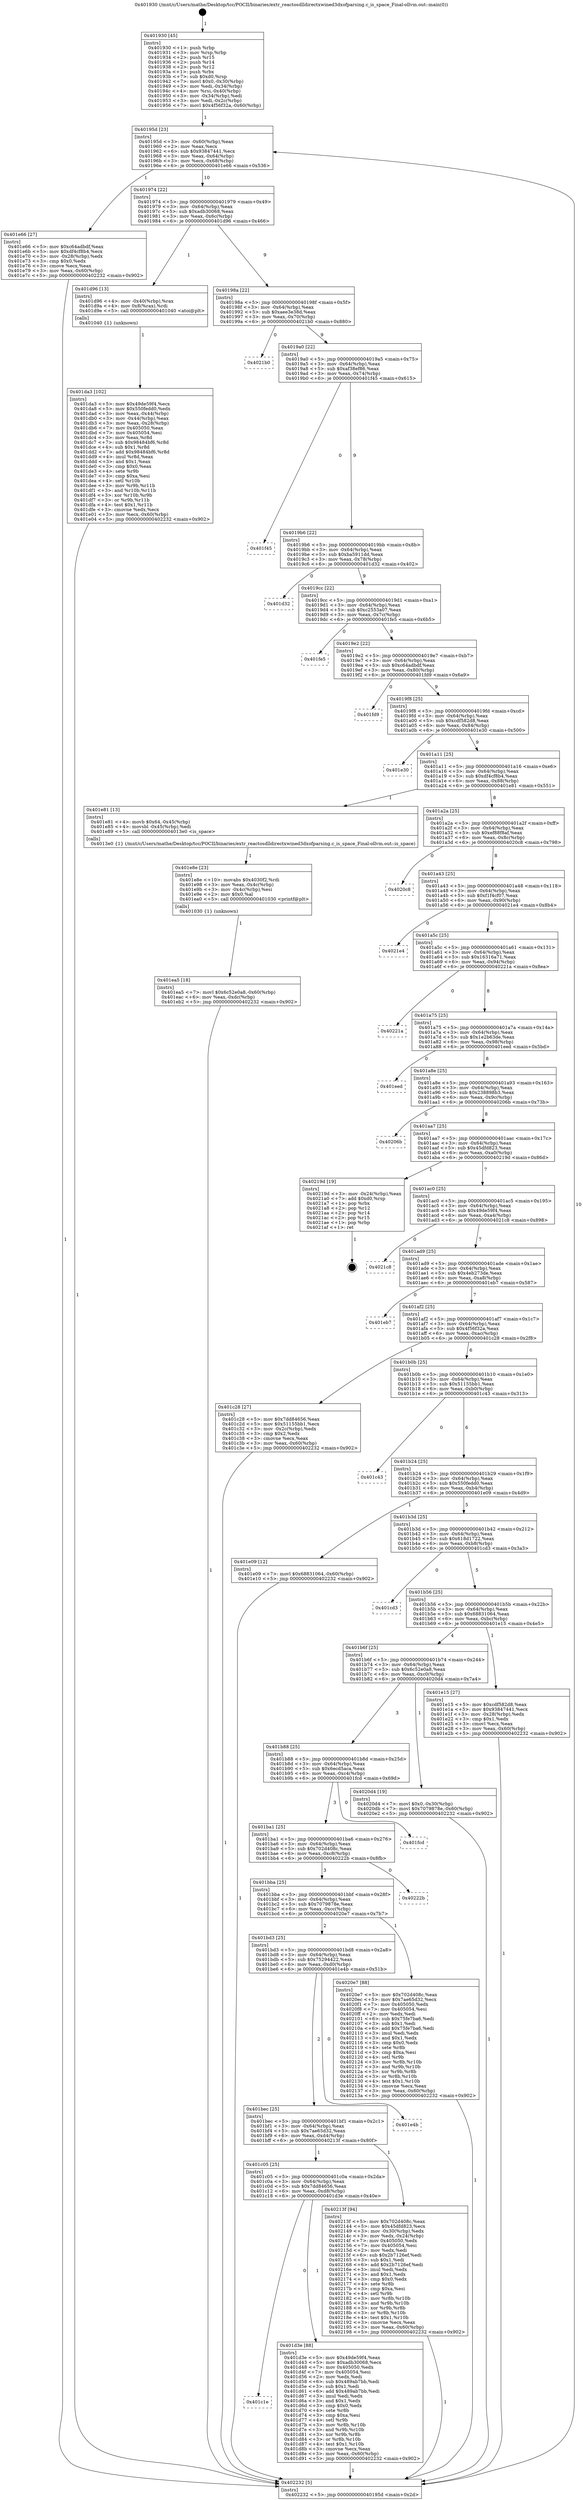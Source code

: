 digraph "0x401930" {
  label = "0x401930 (/mnt/c/Users/mathe/Desktop/tcc/POCII/binaries/extr_reactosdlldirectxwined3dxofparsing.c_is_space_Final-ollvm.out::main(0))"
  labelloc = "t"
  node[shape=record]

  Entry [label="",width=0.3,height=0.3,shape=circle,fillcolor=black,style=filled]
  "0x40195d" [label="{
     0x40195d [23]\l
     | [instrs]\l
     &nbsp;&nbsp;0x40195d \<+3\>: mov -0x60(%rbp),%eax\l
     &nbsp;&nbsp;0x401960 \<+2\>: mov %eax,%ecx\l
     &nbsp;&nbsp;0x401962 \<+6\>: sub $0x93847441,%ecx\l
     &nbsp;&nbsp;0x401968 \<+3\>: mov %eax,-0x64(%rbp)\l
     &nbsp;&nbsp;0x40196b \<+3\>: mov %ecx,-0x68(%rbp)\l
     &nbsp;&nbsp;0x40196e \<+6\>: je 0000000000401e66 \<main+0x536\>\l
  }"]
  "0x401e66" [label="{
     0x401e66 [27]\l
     | [instrs]\l
     &nbsp;&nbsp;0x401e66 \<+5\>: mov $0xc64adbdf,%eax\l
     &nbsp;&nbsp;0x401e6b \<+5\>: mov $0xdf4cf8b4,%ecx\l
     &nbsp;&nbsp;0x401e70 \<+3\>: mov -0x28(%rbp),%edx\l
     &nbsp;&nbsp;0x401e73 \<+3\>: cmp $0x0,%edx\l
     &nbsp;&nbsp;0x401e76 \<+3\>: cmove %ecx,%eax\l
     &nbsp;&nbsp;0x401e79 \<+3\>: mov %eax,-0x60(%rbp)\l
     &nbsp;&nbsp;0x401e7c \<+5\>: jmp 0000000000402232 \<main+0x902\>\l
  }"]
  "0x401974" [label="{
     0x401974 [22]\l
     | [instrs]\l
     &nbsp;&nbsp;0x401974 \<+5\>: jmp 0000000000401979 \<main+0x49\>\l
     &nbsp;&nbsp;0x401979 \<+3\>: mov -0x64(%rbp),%eax\l
     &nbsp;&nbsp;0x40197c \<+5\>: sub $0xadb30068,%eax\l
     &nbsp;&nbsp;0x401981 \<+3\>: mov %eax,-0x6c(%rbp)\l
     &nbsp;&nbsp;0x401984 \<+6\>: je 0000000000401d96 \<main+0x466\>\l
  }"]
  Exit [label="",width=0.3,height=0.3,shape=circle,fillcolor=black,style=filled,peripheries=2]
  "0x401d96" [label="{
     0x401d96 [13]\l
     | [instrs]\l
     &nbsp;&nbsp;0x401d96 \<+4\>: mov -0x40(%rbp),%rax\l
     &nbsp;&nbsp;0x401d9a \<+4\>: mov 0x8(%rax),%rdi\l
     &nbsp;&nbsp;0x401d9e \<+5\>: call 0000000000401040 \<atoi@plt\>\l
     | [calls]\l
     &nbsp;&nbsp;0x401040 \{1\} (unknown)\l
  }"]
  "0x40198a" [label="{
     0x40198a [22]\l
     | [instrs]\l
     &nbsp;&nbsp;0x40198a \<+5\>: jmp 000000000040198f \<main+0x5f\>\l
     &nbsp;&nbsp;0x40198f \<+3\>: mov -0x64(%rbp),%eax\l
     &nbsp;&nbsp;0x401992 \<+5\>: sub $0xaee3e38d,%eax\l
     &nbsp;&nbsp;0x401997 \<+3\>: mov %eax,-0x70(%rbp)\l
     &nbsp;&nbsp;0x40199a \<+6\>: je 00000000004021b0 \<main+0x880\>\l
  }"]
  "0x401ea5" [label="{
     0x401ea5 [18]\l
     | [instrs]\l
     &nbsp;&nbsp;0x401ea5 \<+7\>: movl $0x6c52e0a8,-0x60(%rbp)\l
     &nbsp;&nbsp;0x401eac \<+6\>: mov %eax,-0xdc(%rbp)\l
     &nbsp;&nbsp;0x401eb2 \<+5\>: jmp 0000000000402232 \<main+0x902\>\l
  }"]
  "0x4021b0" [label="{
     0x4021b0\l
  }", style=dashed]
  "0x4019a0" [label="{
     0x4019a0 [22]\l
     | [instrs]\l
     &nbsp;&nbsp;0x4019a0 \<+5\>: jmp 00000000004019a5 \<main+0x75\>\l
     &nbsp;&nbsp;0x4019a5 \<+3\>: mov -0x64(%rbp),%eax\l
     &nbsp;&nbsp;0x4019a8 \<+5\>: sub $0xaf38ef86,%eax\l
     &nbsp;&nbsp;0x4019ad \<+3\>: mov %eax,-0x74(%rbp)\l
     &nbsp;&nbsp;0x4019b0 \<+6\>: je 0000000000401f45 \<main+0x615\>\l
  }"]
  "0x401e8e" [label="{
     0x401e8e [23]\l
     | [instrs]\l
     &nbsp;&nbsp;0x401e8e \<+10\>: movabs $0x4030f2,%rdi\l
     &nbsp;&nbsp;0x401e98 \<+3\>: mov %eax,-0x4c(%rbp)\l
     &nbsp;&nbsp;0x401e9b \<+3\>: mov -0x4c(%rbp),%esi\l
     &nbsp;&nbsp;0x401e9e \<+2\>: mov $0x0,%al\l
     &nbsp;&nbsp;0x401ea0 \<+5\>: call 0000000000401030 \<printf@plt\>\l
     | [calls]\l
     &nbsp;&nbsp;0x401030 \{1\} (unknown)\l
  }"]
  "0x401f45" [label="{
     0x401f45\l
  }", style=dashed]
  "0x4019b6" [label="{
     0x4019b6 [22]\l
     | [instrs]\l
     &nbsp;&nbsp;0x4019b6 \<+5\>: jmp 00000000004019bb \<main+0x8b\>\l
     &nbsp;&nbsp;0x4019bb \<+3\>: mov -0x64(%rbp),%eax\l
     &nbsp;&nbsp;0x4019be \<+5\>: sub $0xba5911dd,%eax\l
     &nbsp;&nbsp;0x4019c3 \<+3\>: mov %eax,-0x78(%rbp)\l
     &nbsp;&nbsp;0x4019c6 \<+6\>: je 0000000000401d32 \<main+0x402\>\l
  }"]
  "0x401da3" [label="{
     0x401da3 [102]\l
     | [instrs]\l
     &nbsp;&nbsp;0x401da3 \<+5\>: mov $0x49de59f4,%ecx\l
     &nbsp;&nbsp;0x401da8 \<+5\>: mov $0x550fedd0,%edx\l
     &nbsp;&nbsp;0x401dad \<+3\>: mov %eax,-0x44(%rbp)\l
     &nbsp;&nbsp;0x401db0 \<+3\>: mov -0x44(%rbp),%eax\l
     &nbsp;&nbsp;0x401db3 \<+3\>: mov %eax,-0x28(%rbp)\l
     &nbsp;&nbsp;0x401db6 \<+7\>: mov 0x405050,%eax\l
     &nbsp;&nbsp;0x401dbd \<+7\>: mov 0x405054,%esi\l
     &nbsp;&nbsp;0x401dc4 \<+3\>: mov %eax,%r8d\l
     &nbsp;&nbsp;0x401dc7 \<+7\>: sub $0x98484bf6,%r8d\l
     &nbsp;&nbsp;0x401dce \<+4\>: sub $0x1,%r8d\l
     &nbsp;&nbsp;0x401dd2 \<+7\>: add $0x98484bf6,%r8d\l
     &nbsp;&nbsp;0x401dd9 \<+4\>: imul %r8d,%eax\l
     &nbsp;&nbsp;0x401ddd \<+3\>: and $0x1,%eax\l
     &nbsp;&nbsp;0x401de0 \<+3\>: cmp $0x0,%eax\l
     &nbsp;&nbsp;0x401de3 \<+4\>: sete %r9b\l
     &nbsp;&nbsp;0x401de7 \<+3\>: cmp $0xa,%esi\l
     &nbsp;&nbsp;0x401dea \<+4\>: setl %r10b\l
     &nbsp;&nbsp;0x401dee \<+3\>: mov %r9b,%r11b\l
     &nbsp;&nbsp;0x401df1 \<+3\>: and %r10b,%r11b\l
     &nbsp;&nbsp;0x401df4 \<+3\>: xor %r10b,%r9b\l
     &nbsp;&nbsp;0x401df7 \<+3\>: or %r9b,%r11b\l
     &nbsp;&nbsp;0x401dfa \<+4\>: test $0x1,%r11b\l
     &nbsp;&nbsp;0x401dfe \<+3\>: cmovne %edx,%ecx\l
     &nbsp;&nbsp;0x401e01 \<+3\>: mov %ecx,-0x60(%rbp)\l
     &nbsp;&nbsp;0x401e04 \<+5\>: jmp 0000000000402232 \<main+0x902\>\l
  }"]
  "0x401d32" [label="{
     0x401d32\l
  }", style=dashed]
  "0x4019cc" [label="{
     0x4019cc [22]\l
     | [instrs]\l
     &nbsp;&nbsp;0x4019cc \<+5\>: jmp 00000000004019d1 \<main+0xa1\>\l
     &nbsp;&nbsp;0x4019d1 \<+3\>: mov -0x64(%rbp),%eax\l
     &nbsp;&nbsp;0x4019d4 \<+5\>: sub $0xc2553a07,%eax\l
     &nbsp;&nbsp;0x4019d9 \<+3\>: mov %eax,-0x7c(%rbp)\l
     &nbsp;&nbsp;0x4019dc \<+6\>: je 0000000000401fe5 \<main+0x6b5\>\l
  }"]
  "0x401c1e" [label="{
     0x401c1e\l
  }", style=dashed]
  "0x401fe5" [label="{
     0x401fe5\l
  }", style=dashed]
  "0x4019e2" [label="{
     0x4019e2 [22]\l
     | [instrs]\l
     &nbsp;&nbsp;0x4019e2 \<+5\>: jmp 00000000004019e7 \<main+0xb7\>\l
     &nbsp;&nbsp;0x4019e7 \<+3\>: mov -0x64(%rbp),%eax\l
     &nbsp;&nbsp;0x4019ea \<+5\>: sub $0xc64adbdf,%eax\l
     &nbsp;&nbsp;0x4019ef \<+3\>: mov %eax,-0x80(%rbp)\l
     &nbsp;&nbsp;0x4019f2 \<+6\>: je 0000000000401fd9 \<main+0x6a9\>\l
  }"]
  "0x401d3e" [label="{
     0x401d3e [88]\l
     | [instrs]\l
     &nbsp;&nbsp;0x401d3e \<+5\>: mov $0x49de59f4,%eax\l
     &nbsp;&nbsp;0x401d43 \<+5\>: mov $0xadb30068,%ecx\l
     &nbsp;&nbsp;0x401d48 \<+7\>: mov 0x405050,%edx\l
     &nbsp;&nbsp;0x401d4f \<+7\>: mov 0x405054,%esi\l
     &nbsp;&nbsp;0x401d56 \<+2\>: mov %edx,%edi\l
     &nbsp;&nbsp;0x401d58 \<+6\>: sub $0x489ab7bb,%edi\l
     &nbsp;&nbsp;0x401d5e \<+3\>: sub $0x1,%edi\l
     &nbsp;&nbsp;0x401d61 \<+6\>: add $0x489ab7bb,%edi\l
     &nbsp;&nbsp;0x401d67 \<+3\>: imul %edi,%edx\l
     &nbsp;&nbsp;0x401d6a \<+3\>: and $0x1,%edx\l
     &nbsp;&nbsp;0x401d6d \<+3\>: cmp $0x0,%edx\l
     &nbsp;&nbsp;0x401d70 \<+4\>: sete %r8b\l
     &nbsp;&nbsp;0x401d74 \<+3\>: cmp $0xa,%esi\l
     &nbsp;&nbsp;0x401d77 \<+4\>: setl %r9b\l
     &nbsp;&nbsp;0x401d7b \<+3\>: mov %r8b,%r10b\l
     &nbsp;&nbsp;0x401d7e \<+3\>: and %r9b,%r10b\l
     &nbsp;&nbsp;0x401d81 \<+3\>: xor %r9b,%r8b\l
     &nbsp;&nbsp;0x401d84 \<+3\>: or %r8b,%r10b\l
     &nbsp;&nbsp;0x401d87 \<+4\>: test $0x1,%r10b\l
     &nbsp;&nbsp;0x401d8b \<+3\>: cmovne %ecx,%eax\l
     &nbsp;&nbsp;0x401d8e \<+3\>: mov %eax,-0x60(%rbp)\l
     &nbsp;&nbsp;0x401d91 \<+5\>: jmp 0000000000402232 \<main+0x902\>\l
  }"]
  "0x401fd9" [label="{
     0x401fd9\l
  }", style=dashed]
  "0x4019f8" [label="{
     0x4019f8 [25]\l
     | [instrs]\l
     &nbsp;&nbsp;0x4019f8 \<+5\>: jmp 00000000004019fd \<main+0xcd\>\l
     &nbsp;&nbsp;0x4019fd \<+3\>: mov -0x64(%rbp),%eax\l
     &nbsp;&nbsp;0x401a00 \<+5\>: sub $0xcdf582d8,%eax\l
     &nbsp;&nbsp;0x401a05 \<+6\>: mov %eax,-0x84(%rbp)\l
     &nbsp;&nbsp;0x401a0b \<+6\>: je 0000000000401e30 \<main+0x500\>\l
  }"]
  "0x401c05" [label="{
     0x401c05 [25]\l
     | [instrs]\l
     &nbsp;&nbsp;0x401c05 \<+5\>: jmp 0000000000401c0a \<main+0x2da\>\l
     &nbsp;&nbsp;0x401c0a \<+3\>: mov -0x64(%rbp),%eax\l
     &nbsp;&nbsp;0x401c0d \<+5\>: sub $0x7dd84656,%eax\l
     &nbsp;&nbsp;0x401c12 \<+6\>: mov %eax,-0xd8(%rbp)\l
     &nbsp;&nbsp;0x401c18 \<+6\>: je 0000000000401d3e \<main+0x40e\>\l
  }"]
  "0x401e30" [label="{
     0x401e30\l
  }", style=dashed]
  "0x401a11" [label="{
     0x401a11 [25]\l
     | [instrs]\l
     &nbsp;&nbsp;0x401a11 \<+5\>: jmp 0000000000401a16 \<main+0xe6\>\l
     &nbsp;&nbsp;0x401a16 \<+3\>: mov -0x64(%rbp),%eax\l
     &nbsp;&nbsp;0x401a19 \<+5\>: sub $0xdf4cf8b4,%eax\l
     &nbsp;&nbsp;0x401a1e \<+6\>: mov %eax,-0x88(%rbp)\l
     &nbsp;&nbsp;0x401a24 \<+6\>: je 0000000000401e81 \<main+0x551\>\l
  }"]
  "0x40213f" [label="{
     0x40213f [94]\l
     | [instrs]\l
     &nbsp;&nbsp;0x40213f \<+5\>: mov $0x702d408c,%eax\l
     &nbsp;&nbsp;0x402144 \<+5\>: mov $0x45dfd823,%ecx\l
     &nbsp;&nbsp;0x402149 \<+3\>: mov -0x30(%rbp),%edx\l
     &nbsp;&nbsp;0x40214c \<+3\>: mov %edx,-0x24(%rbp)\l
     &nbsp;&nbsp;0x40214f \<+7\>: mov 0x405050,%edx\l
     &nbsp;&nbsp;0x402156 \<+7\>: mov 0x405054,%esi\l
     &nbsp;&nbsp;0x40215d \<+2\>: mov %edx,%edi\l
     &nbsp;&nbsp;0x40215f \<+6\>: sub $0x2b7126ef,%edi\l
     &nbsp;&nbsp;0x402165 \<+3\>: sub $0x1,%edi\l
     &nbsp;&nbsp;0x402168 \<+6\>: add $0x2b7126ef,%edi\l
     &nbsp;&nbsp;0x40216e \<+3\>: imul %edi,%edx\l
     &nbsp;&nbsp;0x402171 \<+3\>: and $0x1,%edx\l
     &nbsp;&nbsp;0x402174 \<+3\>: cmp $0x0,%edx\l
     &nbsp;&nbsp;0x402177 \<+4\>: sete %r8b\l
     &nbsp;&nbsp;0x40217b \<+3\>: cmp $0xa,%esi\l
     &nbsp;&nbsp;0x40217e \<+4\>: setl %r9b\l
     &nbsp;&nbsp;0x402182 \<+3\>: mov %r8b,%r10b\l
     &nbsp;&nbsp;0x402185 \<+3\>: and %r9b,%r10b\l
     &nbsp;&nbsp;0x402188 \<+3\>: xor %r9b,%r8b\l
     &nbsp;&nbsp;0x40218b \<+3\>: or %r8b,%r10b\l
     &nbsp;&nbsp;0x40218e \<+4\>: test $0x1,%r10b\l
     &nbsp;&nbsp;0x402192 \<+3\>: cmovne %ecx,%eax\l
     &nbsp;&nbsp;0x402195 \<+3\>: mov %eax,-0x60(%rbp)\l
     &nbsp;&nbsp;0x402198 \<+5\>: jmp 0000000000402232 \<main+0x902\>\l
  }"]
  "0x401e81" [label="{
     0x401e81 [13]\l
     | [instrs]\l
     &nbsp;&nbsp;0x401e81 \<+4\>: movb $0x64,-0x45(%rbp)\l
     &nbsp;&nbsp;0x401e85 \<+4\>: movsbl -0x45(%rbp),%edi\l
     &nbsp;&nbsp;0x401e89 \<+5\>: call 00000000004013e0 \<is_space\>\l
     | [calls]\l
     &nbsp;&nbsp;0x4013e0 \{1\} (/mnt/c/Users/mathe/Desktop/tcc/POCII/binaries/extr_reactosdlldirectxwined3dxofparsing.c_is_space_Final-ollvm.out::is_space)\l
  }"]
  "0x401a2a" [label="{
     0x401a2a [25]\l
     | [instrs]\l
     &nbsp;&nbsp;0x401a2a \<+5\>: jmp 0000000000401a2f \<main+0xff\>\l
     &nbsp;&nbsp;0x401a2f \<+3\>: mov -0x64(%rbp),%eax\l
     &nbsp;&nbsp;0x401a32 \<+5\>: sub $0xef88f8af,%eax\l
     &nbsp;&nbsp;0x401a37 \<+6\>: mov %eax,-0x8c(%rbp)\l
     &nbsp;&nbsp;0x401a3d \<+6\>: je 00000000004020c8 \<main+0x798\>\l
  }"]
  "0x401bec" [label="{
     0x401bec [25]\l
     | [instrs]\l
     &nbsp;&nbsp;0x401bec \<+5\>: jmp 0000000000401bf1 \<main+0x2c1\>\l
     &nbsp;&nbsp;0x401bf1 \<+3\>: mov -0x64(%rbp),%eax\l
     &nbsp;&nbsp;0x401bf4 \<+5\>: sub $0x7ae65d32,%eax\l
     &nbsp;&nbsp;0x401bf9 \<+6\>: mov %eax,-0xd4(%rbp)\l
     &nbsp;&nbsp;0x401bff \<+6\>: je 000000000040213f \<main+0x80f\>\l
  }"]
  "0x4020c8" [label="{
     0x4020c8\l
  }", style=dashed]
  "0x401a43" [label="{
     0x401a43 [25]\l
     | [instrs]\l
     &nbsp;&nbsp;0x401a43 \<+5\>: jmp 0000000000401a48 \<main+0x118\>\l
     &nbsp;&nbsp;0x401a48 \<+3\>: mov -0x64(%rbp),%eax\l
     &nbsp;&nbsp;0x401a4b \<+5\>: sub $0xf1f4cf07,%eax\l
     &nbsp;&nbsp;0x401a50 \<+6\>: mov %eax,-0x90(%rbp)\l
     &nbsp;&nbsp;0x401a56 \<+6\>: je 00000000004021e4 \<main+0x8b4\>\l
  }"]
  "0x401e4b" [label="{
     0x401e4b\l
  }", style=dashed]
  "0x4021e4" [label="{
     0x4021e4\l
  }", style=dashed]
  "0x401a5c" [label="{
     0x401a5c [25]\l
     | [instrs]\l
     &nbsp;&nbsp;0x401a5c \<+5\>: jmp 0000000000401a61 \<main+0x131\>\l
     &nbsp;&nbsp;0x401a61 \<+3\>: mov -0x64(%rbp),%eax\l
     &nbsp;&nbsp;0x401a64 \<+5\>: sub $0x16316a71,%eax\l
     &nbsp;&nbsp;0x401a69 \<+6\>: mov %eax,-0x94(%rbp)\l
     &nbsp;&nbsp;0x401a6f \<+6\>: je 000000000040221a \<main+0x8ea\>\l
  }"]
  "0x401bd3" [label="{
     0x401bd3 [25]\l
     | [instrs]\l
     &nbsp;&nbsp;0x401bd3 \<+5\>: jmp 0000000000401bd8 \<main+0x2a8\>\l
     &nbsp;&nbsp;0x401bd8 \<+3\>: mov -0x64(%rbp),%eax\l
     &nbsp;&nbsp;0x401bdb \<+5\>: sub $0x75294422,%eax\l
     &nbsp;&nbsp;0x401be0 \<+6\>: mov %eax,-0xd0(%rbp)\l
     &nbsp;&nbsp;0x401be6 \<+6\>: je 0000000000401e4b \<main+0x51b\>\l
  }"]
  "0x40221a" [label="{
     0x40221a\l
  }", style=dashed]
  "0x401a75" [label="{
     0x401a75 [25]\l
     | [instrs]\l
     &nbsp;&nbsp;0x401a75 \<+5\>: jmp 0000000000401a7a \<main+0x14a\>\l
     &nbsp;&nbsp;0x401a7a \<+3\>: mov -0x64(%rbp),%eax\l
     &nbsp;&nbsp;0x401a7d \<+5\>: sub $0x1e2b63de,%eax\l
     &nbsp;&nbsp;0x401a82 \<+6\>: mov %eax,-0x98(%rbp)\l
     &nbsp;&nbsp;0x401a88 \<+6\>: je 0000000000401eed \<main+0x5bd\>\l
  }"]
  "0x4020e7" [label="{
     0x4020e7 [88]\l
     | [instrs]\l
     &nbsp;&nbsp;0x4020e7 \<+5\>: mov $0x702d408c,%eax\l
     &nbsp;&nbsp;0x4020ec \<+5\>: mov $0x7ae65d32,%ecx\l
     &nbsp;&nbsp;0x4020f1 \<+7\>: mov 0x405050,%edx\l
     &nbsp;&nbsp;0x4020f8 \<+7\>: mov 0x405054,%esi\l
     &nbsp;&nbsp;0x4020ff \<+2\>: mov %edx,%edi\l
     &nbsp;&nbsp;0x402101 \<+6\>: sub $0x75fe7ba6,%edi\l
     &nbsp;&nbsp;0x402107 \<+3\>: sub $0x1,%edi\l
     &nbsp;&nbsp;0x40210a \<+6\>: add $0x75fe7ba6,%edi\l
     &nbsp;&nbsp;0x402110 \<+3\>: imul %edi,%edx\l
     &nbsp;&nbsp;0x402113 \<+3\>: and $0x1,%edx\l
     &nbsp;&nbsp;0x402116 \<+3\>: cmp $0x0,%edx\l
     &nbsp;&nbsp;0x402119 \<+4\>: sete %r8b\l
     &nbsp;&nbsp;0x40211d \<+3\>: cmp $0xa,%esi\l
     &nbsp;&nbsp;0x402120 \<+4\>: setl %r9b\l
     &nbsp;&nbsp;0x402124 \<+3\>: mov %r8b,%r10b\l
     &nbsp;&nbsp;0x402127 \<+3\>: and %r9b,%r10b\l
     &nbsp;&nbsp;0x40212a \<+3\>: xor %r9b,%r8b\l
     &nbsp;&nbsp;0x40212d \<+3\>: or %r8b,%r10b\l
     &nbsp;&nbsp;0x402130 \<+4\>: test $0x1,%r10b\l
     &nbsp;&nbsp;0x402134 \<+3\>: cmovne %ecx,%eax\l
     &nbsp;&nbsp;0x402137 \<+3\>: mov %eax,-0x60(%rbp)\l
     &nbsp;&nbsp;0x40213a \<+5\>: jmp 0000000000402232 \<main+0x902\>\l
  }"]
  "0x401eed" [label="{
     0x401eed\l
  }", style=dashed]
  "0x401a8e" [label="{
     0x401a8e [25]\l
     | [instrs]\l
     &nbsp;&nbsp;0x401a8e \<+5\>: jmp 0000000000401a93 \<main+0x163\>\l
     &nbsp;&nbsp;0x401a93 \<+3\>: mov -0x64(%rbp),%eax\l
     &nbsp;&nbsp;0x401a96 \<+5\>: sub $0x238898b3,%eax\l
     &nbsp;&nbsp;0x401a9b \<+6\>: mov %eax,-0x9c(%rbp)\l
     &nbsp;&nbsp;0x401aa1 \<+6\>: je 000000000040206b \<main+0x73b\>\l
  }"]
  "0x401bba" [label="{
     0x401bba [25]\l
     | [instrs]\l
     &nbsp;&nbsp;0x401bba \<+5\>: jmp 0000000000401bbf \<main+0x28f\>\l
     &nbsp;&nbsp;0x401bbf \<+3\>: mov -0x64(%rbp),%eax\l
     &nbsp;&nbsp;0x401bc2 \<+5\>: sub $0x7079878e,%eax\l
     &nbsp;&nbsp;0x401bc7 \<+6\>: mov %eax,-0xcc(%rbp)\l
     &nbsp;&nbsp;0x401bcd \<+6\>: je 00000000004020e7 \<main+0x7b7\>\l
  }"]
  "0x40206b" [label="{
     0x40206b\l
  }", style=dashed]
  "0x401aa7" [label="{
     0x401aa7 [25]\l
     | [instrs]\l
     &nbsp;&nbsp;0x401aa7 \<+5\>: jmp 0000000000401aac \<main+0x17c\>\l
     &nbsp;&nbsp;0x401aac \<+3\>: mov -0x64(%rbp),%eax\l
     &nbsp;&nbsp;0x401aaf \<+5\>: sub $0x45dfd823,%eax\l
     &nbsp;&nbsp;0x401ab4 \<+6\>: mov %eax,-0xa0(%rbp)\l
     &nbsp;&nbsp;0x401aba \<+6\>: je 000000000040219d \<main+0x86d\>\l
  }"]
  "0x40222b" [label="{
     0x40222b\l
  }", style=dashed]
  "0x40219d" [label="{
     0x40219d [19]\l
     | [instrs]\l
     &nbsp;&nbsp;0x40219d \<+3\>: mov -0x24(%rbp),%eax\l
     &nbsp;&nbsp;0x4021a0 \<+7\>: add $0xd0,%rsp\l
     &nbsp;&nbsp;0x4021a7 \<+1\>: pop %rbx\l
     &nbsp;&nbsp;0x4021a8 \<+2\>: pop %r12\l
     &nbsp;&nbsp;0x4021aa \<+2\>: pop %r14\l
     &nbsp;&nbsp;0x4021ac \<+2\>: pop %r15\l
     &nbsp;&nbsp;0x4021ae \<+1\>: pop %rbp\l
     &nbsp;&nbsp;0x4021af \<+1\>: ret\l
  }"]
  "0x401ac0" [label="{
     0x401ac0 [25]\l
     | [instrs]\l
     &nbsp;&nbsp;0x401ac0 \<+5\>: jmp 0000000000401ac5 \<main+0x195\>\l
     &nbsp;&nbsp;0x401ac5 \<+3\>: mov -0x64(%rbp),%eax\l
     &nbsp;&nbsp;0x401ac8 \<+5\>: sub $0x49de59f4,%eax\l
     &nbsp;&nbsp;0x401acd \<+6\>: mov %eax,-0xa4(%rbp)\l
     &nbsp;&nbsp;0x401ad3 \<+6\>: je 00000000004021c8 \<main+0x898\>\l
  }"]
  "0x401ba1" [label="{
     0x401ba1 [25]\l
     | [instrs]\l
     &nbsp;&nbsp;0x401ba1 \<+5\>: jmp 0000000000401ba6 \<main+0x276\>\l
     &nbsp;&nbsp;0x401ba6 \<+3\>: mov -0x64(%rbp),%eax\l
     &nbsp;&nbsp;0x401ba9 \<+5\>: sub $0x702d408c,%eax\l
     &nbsp;&nbsp;0x401bae \<+6\>: mov %eax,-0xc8(%rbp)\l
     &nbsp;&nbsp;0x401bb4 \<+6\>: je 000000000040222b \<main+0x8fb\>\l
  }"]
  "0x4021c8" [label="{
     0x4021c8\l
  }", style=dashed]
  "0x401ad9" [label="{
     0x401ad9 [25]\l
     | [instrs]\l
     &nbsp;&nbsp;0x401ad9 \<+5\>: jmp 0000000000401ade \<main+0x1ae\>\l
     &nbsp;&nbsp;0x401ade \<+3\>: mov -0x64(%rbp),%eax\l
     &nbsp;&nbsp;0x401ae1 \<+5\>: sub $0x4eb273de,%eax\l
     &nbsp;&nbsp;0x401ae6 \<+6\>: mov %eax,-0xa8(%rbp)\l
     &nbsp;&nbsp;0x401aec \<+6\>: je 0000000000401eb7 \<main+0x587\>\l
  }"]
  "0x401fcd" [label="{
     0x401fcd\l
  }", style=dashed]
  "0x401eb7" [label="{
     0x401eb7\l
  }", style=dashed]
  "0x401af2" [label="{
     0x401af2 [25]\l
     | [instrs]\l
     &nbsp;&nbsp;0x401af2 \<+5\>: jmp 0000000000401af7 \<main+0x1c7\>\l
     &nbsp;&nbsp;0x401af7 \<+3\>: mov -0x64(%rbp),%eax\l
     &nbsp;&nbsp;0x401afa \<+5\>: sub $0x4f56f32a,%eax\l
     &nbsp;&nbsp;0x401aff \<+6\>: mov %eax,-0xac(%rbp)\l
     &nbsp;&nbsp;0x401b05 \<+6\>: je 0000000000401c28 \<main+0x2f8\>\l
  }"]
  "0x401b88" [label="{
     0x401b88 [25]\l
     | [instrs]\l
     &nbsp;&nbsp;0x401b88 \<+5\>: jmp 0000000000401b8d \<main+0x25d\>\l
     &nbsp;&nbsp;0x401b8d \<+3\>: mov -0x64(%rbp),%eax\l
     &nbsp;&nbsp;0x401b90 \<+5\>: sub $0x6ecd5aca,%eax\l
     &nbsp;&nbsp;0x401b95 \<+6\>: mov %eax,-0xc4(%rbp)\l
     &nbsp;&nbsp;0x401b9b \<+6\>: je 0000000000401fcd \<main+0x69d\>\l
  }"]
  "0x401c28" [label="{
     0x401c28 [27]\l
     | [instrs]\l
     &nbsp;&nbsp;0x401c28 \<+5\>: mov $0x7dd84656,%eax\l
     &nbsp;&nbsp;0x401c2d \<+5\>: mov $0x51155bb1,%ecx\l
     &nbsp;&nbsp;0x401c32 \<+3\>: mov -0x2c(%rbp),%edx\l
     &nbsp;&nbsp;0x401c35 \<+3\>: cmp $0x2,%edx\l
     &nbsp;&nbsp;0x401c38 \<+3\>: cmovne %ecx,%eax\l
     &nbsp;&nbsp;0x401c3b \<+3\>: mov %eax,-0x60(%rbp)\l
     &nbsp;&nbsp;0x401c3e \<+5\>: jmp 0000000000402232 \<main+0x902\>\l
  }"]
  "0x401b0b" [label="{
     0x401b0b [25]\l
     | [instrs]\l
     &nbsp;&nbsp;0x401b0b \<+5\>: jmp 0000000000401b10 \<main+0x1e0\>\l
     &nbsp;&nbsp;0x401b10 \<+3\>: mov -0x64(%rbp),%eax\l
     &nbsp;&nbsp;0x401b13 \<+5\>: sub $0x51155bb1,%eax\l
     &nbsp;&nbsp;0x401b18 \<+6\>: mov %eax,-0xb0(%rbp)\l
     &nbsp;&nbsp;0x401b1e \<+6\>: je 0000000000401c43 \<main+0x313\>\l
  }"]
  "0x402232" [label="{
     0x402232 [5]\l
     | [instrs]\l
     &nbsp;&nbsp;0x402232 \<+5\>: jmp 000000000040195d \<main+0x2d\>\l
  }"]
  "0x401930" [label="{
     0x401930 [45]\l
     | [instrs]\l
     &nbsp;&nbsp;0x401930 \<+1\>: push %rbp\l
     &nbsp;&nbsp;0x401931 \<+3\>: mov %rsp,%rbp\l
     &nbsp;&nbsp;0x401934 \<+2\>: push %r15\l
     &nbsp;&nbsp;0x401936 \<+2\>: push %r14\l
     &nbsp;&nbsp;0x401938 \<+2\>: push %r12\l
     &nbsp;&nbsp;0x40193a \<+1\>: push %rbx\l
     &nbsp;&nbsp;0x40193b \<+7\>: sub $0xd0,%rsp\l
     &nbsp;&nbsp;0x401942 \<+7\>: movl $0x0,-0x30(%rbp)\l
     &nbsp;&nbsp;0x401949 \<+3\>: mov %edi,-0x34(%rbp)\l
     &nbsp;&nbsp;0x40194c \<+4\>: mov %rsi,-0x40(%rbp)\l
     &nbsp;&nbsp;0x401950 \<+3\>: mov -0x34(%rbp),%edi\l
     &nbsp;&nbsp;0x401953 \<+3\>: mov %edi,-0x2c(%rbp)\l
     &nbsp;&nbsp;0x401956 \<+7\>: movl $0x4f56f32a,-0x60(%rbp)\l
  }"]
  "0x4020d4" [label="{
     0x4020d4 [19]\l
     | [instrs]\l
     &nbsp;&nbsp;0x4020d4 \<+7\>: movl $0x0,-0x30(%rbp)\l
     &nbsp;&nbsp;0x4020db \<+7\>: movl $0x7079878e,-0x60(%rbp)\l
     &nbsp;&nbsp;0x4020e2 \<+5\>: jmp 0000000000402232 \<main+0x902\>\l
  }"]
  "0x401c43" [label="{
     0x401c43\l
  }", style=dashed]
  "0x401b24" [label="{
     0x401b24 [25]\l
     | [instrs]\l
     &nbsp;&nbsp;0x401b24 \<+5\>: jmp 0000000000401b29 \<main+0x1f9\>\l
     &nbsp;&nbsp;0x401b29 \<+3\>: mov -0x64(%rbp),%eax\l
     &nbsp;&nbsp;0x401b2c \<+5\>: sub $0x550fedd0,%eax\l
     &nbsp;&nbsp;0x401b31 \<+6\>: mov %eax,-0xb4(%rbp)\l
     &nbsp;&nbsp;0x401b37 \<+6\>: je 0000000000401e09 \<main+0x4d9\>\l
  }"]
  "0x401b6f" [label="{
     0x401b6f [25]\l
     | [instrs]\l
     &nbsp;&nbsp;0x401b6f \<+5\>: jmp 0000000000401b74 \<main+0x244\>\l
     &nbsp;&nbsp;0x401b74 \<+3\>: mov -0x64(%rbp),%eax\l
     &nbsp;&nbsp;0x401b77 \<+5\>: sub $0x6c52e0a8,%eax\l
     &nbsp;&nbsp;0x401b7c \<+6\>: mov %eax,-0xc0(%rbp)\l
     &nbsp;&nbsp;0x401b82 \<+6\>: je 00000000004020d4 \<main+0x7a4\>\l
  }"]
  "0x401e09" [label="{
     0x401e09 [12]\l
     | [instrs]\l
     &nbsp;&nbsp;0x401e09 \<+7\>: movl $0x68831064,-0x60(%rbp)\l
     &nbsp;&nbsp;0x401e10 \<+5\>: jmp 0000000000402232 \<main+0x902\>\l
  }"]
  "0x401b3d" [label="{
     0x401b3d [25]\l
     | [instrs]\l
     &nbsp;&nbsp;0x401b3d \<+5\>: jmp 0000000000401b42 \<main+0x212\>\l
     &nbsp;&nbsp;0x401b42 \<+3\>: mov -0x64(%rbp),%eax\l
     &nbsp;&nbsp;0x401b45 \<+5\>: sub $0x618d1722,%eax\l
     &nbsp;&nbsp;0x401b4a \<+6\>: mov %eax,-0xb8(%rbp)\l
     &nbsp;&nbsp;0x401b50 \<+6\>: je 0000000000401cd3 \<main+0x3a3\>\l
  }"]
  "0x401e15" [label="{
     0x401e15 [27]\l
     | [instrs]\l
     &nbsp;&nbsp;0x401e15 \<+5\>: mov $0xcdf582d8,%eax\l
     &nbsp;&nbsp;0x401e1a \<+5\>: mov $0x93847441,%ecx\l
     &nbsp;&nbsp;0x401e1f \<+3\>: mov -0x28(%rbp),%edx\l
     &nbsp;&nbsp;0x401e22 \<+3\>: cmp $0x1,%edx\l
     &nbsp;&nbsp;0x401e25 \<+3\>: cmovl %ecx,%eax\l
     &nbsp;&nbsp;0x401e28 \<+3\>: mov %eax,-0x60(%rbp)\l
     &nbsp;&nbsp;0x401e2b \<+5\>: jmp 0000000000402232 \<main+0x902\>\l
  }"]
  "0x401cd3" [label="{
     0x401cd3\l
  }", style=dashed]
  "0x401b56" [label="{
     0x401b56 [25]\l
     | [instrs]\l
     &nbsp;&nbsp;0x401b56 \<+5\>: jmp 0000000000401b5b \<main+0x22b\>\l
     &nbsp;&nbsp;0x401b5b \<+3\>: mov -0x64(%rbp),%eax\l
     &nbsp;&nbsp;0x401b5e \<+5\>: sub $0x68831064,%eax\l
     &nbsp;&nbsp;0x401b63 \<+6\>: mov %eax,-0xbc(%rbp)\l
     &nbsp;&nbsp;0x401b69 \<+6\>: je 0000000000401e15 \<main+0x4e5\>\l
  }"]
  Entry -> "0x401930" [label=" 1"]
  "0x40195d" -> "0x401e66" [label=" 1"]
  "0x40195d" -> "0x401974" [label=" 10"]
  "0x40219d" -> Exit [label=" 1"]
  "0x401974" -> "0x401d96" [label=" 1"]
  "0x401974" -> "0x40198a" [label=" 9"]
  "0x40213f" -> "0x402232" [label=" 1"]
  "0x40198a" -> "0x4021b0" [label=" 0"]
  "0x40198a" -> "0x4019a0" [label=" 9"]
  "0x4020e7" -> "0x402232" [label=" 1"]
  "0x4019a0" -> "0x401f45" [label=" 0"]
  "0x4019a0" -> "0x4019b6" [label=" 9"]
  "0x4020d4" -> "0x402232" [label=" 1"]
  "0x4019b6" -> "0x401d32" [label=" 0"]
  "0x4019b6" -> "0x4019cc" [label=" 9"]
  "0x401ea5" -> "0x402232" [label=" 1"]
  "0x4019cc" -> "0x401fe5" [label=" 0"]
  "0x4019cc" -> "0x4019e2" [label=" 9"]
  "0x401e8e" -> "0x401ea5" [label=" 1"]
  "0x4019e2" -> "0x401fd9" [label=" 0"]
  "0x4019e2" -> "0x4019f8" [label=" 9"]
  "0x401e81" -> "0x401e8e" [label=" 1"]
  "0x4019f8" -> "0x401e30" [label=" 0"]
  "0x4019f8" -> "0x401a11" [label=" 9"]
  "0x401e15" -> "0x402232" [label=" 1"]
  "0x401a11" -> "0x401e81" [label=" 1"]
  "0x401a11" -> "0x401a2a" [label=" 8"]
  "0x401e09" -> "0x402232" [label=" 1"]
  "0x401a2a" -> "0x4020c8" [label=" 0"]
  "0x401a2a" -> "0x401a43" [label=" 8"]
  "0x401d96" -> "0x401da3" [label=" 1"]
  "0x401a43" -> "0x4021e4" [label=" 0"]
  "0x401a43" -> "0x401a5c" [label=" 8"]
  "0x401d3e" -> "0x402232" [label=" 1"]
  "0x401a5c" -> "0x40221a" [label=" 0"]
  "0x401a5c" -> "0x401a75" [label=" 8"]
  "0x401c05" -> "0x401d3e" [label=" 1"]
  "0x401a75" -> "0x401eed" [label=" 0"]
  "0x401a75" -> "0x401a8e" [label=" 8"]
  "0x401e66" -> "0x402232" [label=" 1"]
  "0x401a8e" -> "0x40206b" [label=" 0"]
  "0x401a8e" -> "0x401aa7" [label=" 8"]
  "0x401bec" -> "0x40213f" [label=" 1"]
  "0x401aa7" -> "0x40219d" [label=" 1"]
  "0x401aa7" -> "0x401ac0" [label=" 7"]
  "0x401da3" -> "0x402232" [label=" 1"]
  "0x401ac0" -> "0x4021c8" [label=" 0"]
  "0x401ac0" -> "0x401ad9" [label=" 7"]
  "0x401bd3" -> "0x401e4b" [label=" 0"]
  "0x401ad9" -> "0x401eb7" [label=" 0"]
  "0x401ad9" -> "0x401af2" [label=" 7"]
  "0x401c05" -> "0x401c1e" [label=" 0"]
  "0x401af2" -> "0x401c28" [label=" 1"]
  "0x401af2" -> "0x401b0b" [label=" 6"]
  "0x401c28" -> "0x402232" [label=" 1"]
  "0x401930" -> "0x40195d" [label=" 1"]
  "0x402232" -> "0x40195d" [label=" 10"]
  "0x401bba" -> "0x4020e7" [label=" 1"]
  "0x401b0b" -> "0x401c43" [label=" 0"]
  "0x401b0b" -> "0x401b24" [label=" 6"]
  "0x401bec" -> "0x401c05" [label=" 1"]
  "0x401b24" -> "0x401e09" [label=" 1"]
  "0x401b24" -> "0x401b3d" [label=" 5"]
  "0x401ba1" -> "0x40222b" [label=" 0"]
  "0x401b3d" -> "0x401cd3" [label=" 0"]
  "0x401b3d" -> "0x401b56" [label=" 5"]
  "0x401bd3" -> "0x401bec" [label=" 2"]
  "0x401b56" -> "0x401e15" [label=" 1"]
  "0x401b56" -> "0x401b6f" [label=" 4"]
  "0x401ba1" -> "0x401bba" [label=" 3"]
  "0x401b6f" -> "0x4020d4" [label=" 1"]
  "0x401b6f" -> "0x401b88" [label=" 3"]
  "0x401bba" -> "0x401bd3" [label=" 2"]
  "0x401b88" -> "0x401fcd" [label=" 0"]
  "0x401b88" -> "0x401ba1" [label=" 3"]
}
